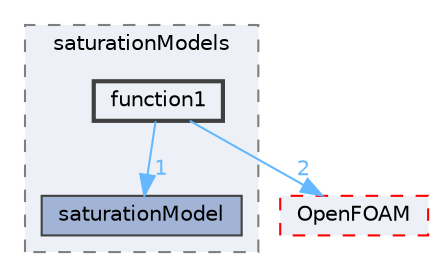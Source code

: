digraph "src/phaseSystemModels/reactingEuler/saturationModels/function1"
{
 // LATEX_PDF_SIZE
  bgcolor="transparent";
  edge [fontname=Helvetica,fontsize=10,labelfontname=Helvetica,labelfontsize=10];
  node [fontname=Helvetica,fontsize=10,shape=box,height=0.2,width=0.4];
  compound=true
  subgraph clusterdir_0a821bd01650f974c2b9a25b952bd325 {
    graph [ bgcolor="#edf0f7", pencolor="grey50", label="saturationModels", fontname=Helvetica,fontsize=10 style="filled,dashed", URL="dir_0a821bd01650f974c2b9a25b952bd325.html",tooltip=""]
  dir_19ad252505270c9a36a89b11477f1173 [label="saturationModel", fillcolor="#a2b4d6", color="grey25", style="filled", URL="dir_19ad252505270c9a36a89b11477f1173.html",tooltip=""];
  dir_6db291c7c4d81fdcf78ae4bfe4f4727a [label="function1", fillcolor="#edf0f7", color="grey25", style="filled,bold", URL="dir_6db291c7c4d81fdcf78ae4bfe4f4727a.html",tooltip=""];
  }
  dir_c5473ff19b20e6ec4dfe5c310b3778a8 [label="OpenFOAM", fillcolor="#edf0f7", color="red", style="filled,dashed", URL="dir_c5473ff19b20e6ec4dfe5c310b3778a8.html",tooltip=""];
  dir_6db291c7c4d81fdcf78ae4bfe4f4727a->dir_19ad252505270c9a36a89b11477f1173 [headlabel="1", labeldistance=1.5 headhref="dir_001509_003411.html" href="dir_001509_003411.html" color="steelblue1" fontcolor="steelblue1"];
  dir_6db291c7c4d81fdcf78ae4bfe4f4727a->dir_c5473ff19b20e6ec4dfe5c310b3778a8 [headlabel="2", labeldistance=1.5 headhref="dir_001509_002695.html" href="dir_001509_002695.html" color="steelblue1" fontcolor="steelblue1"];
}
